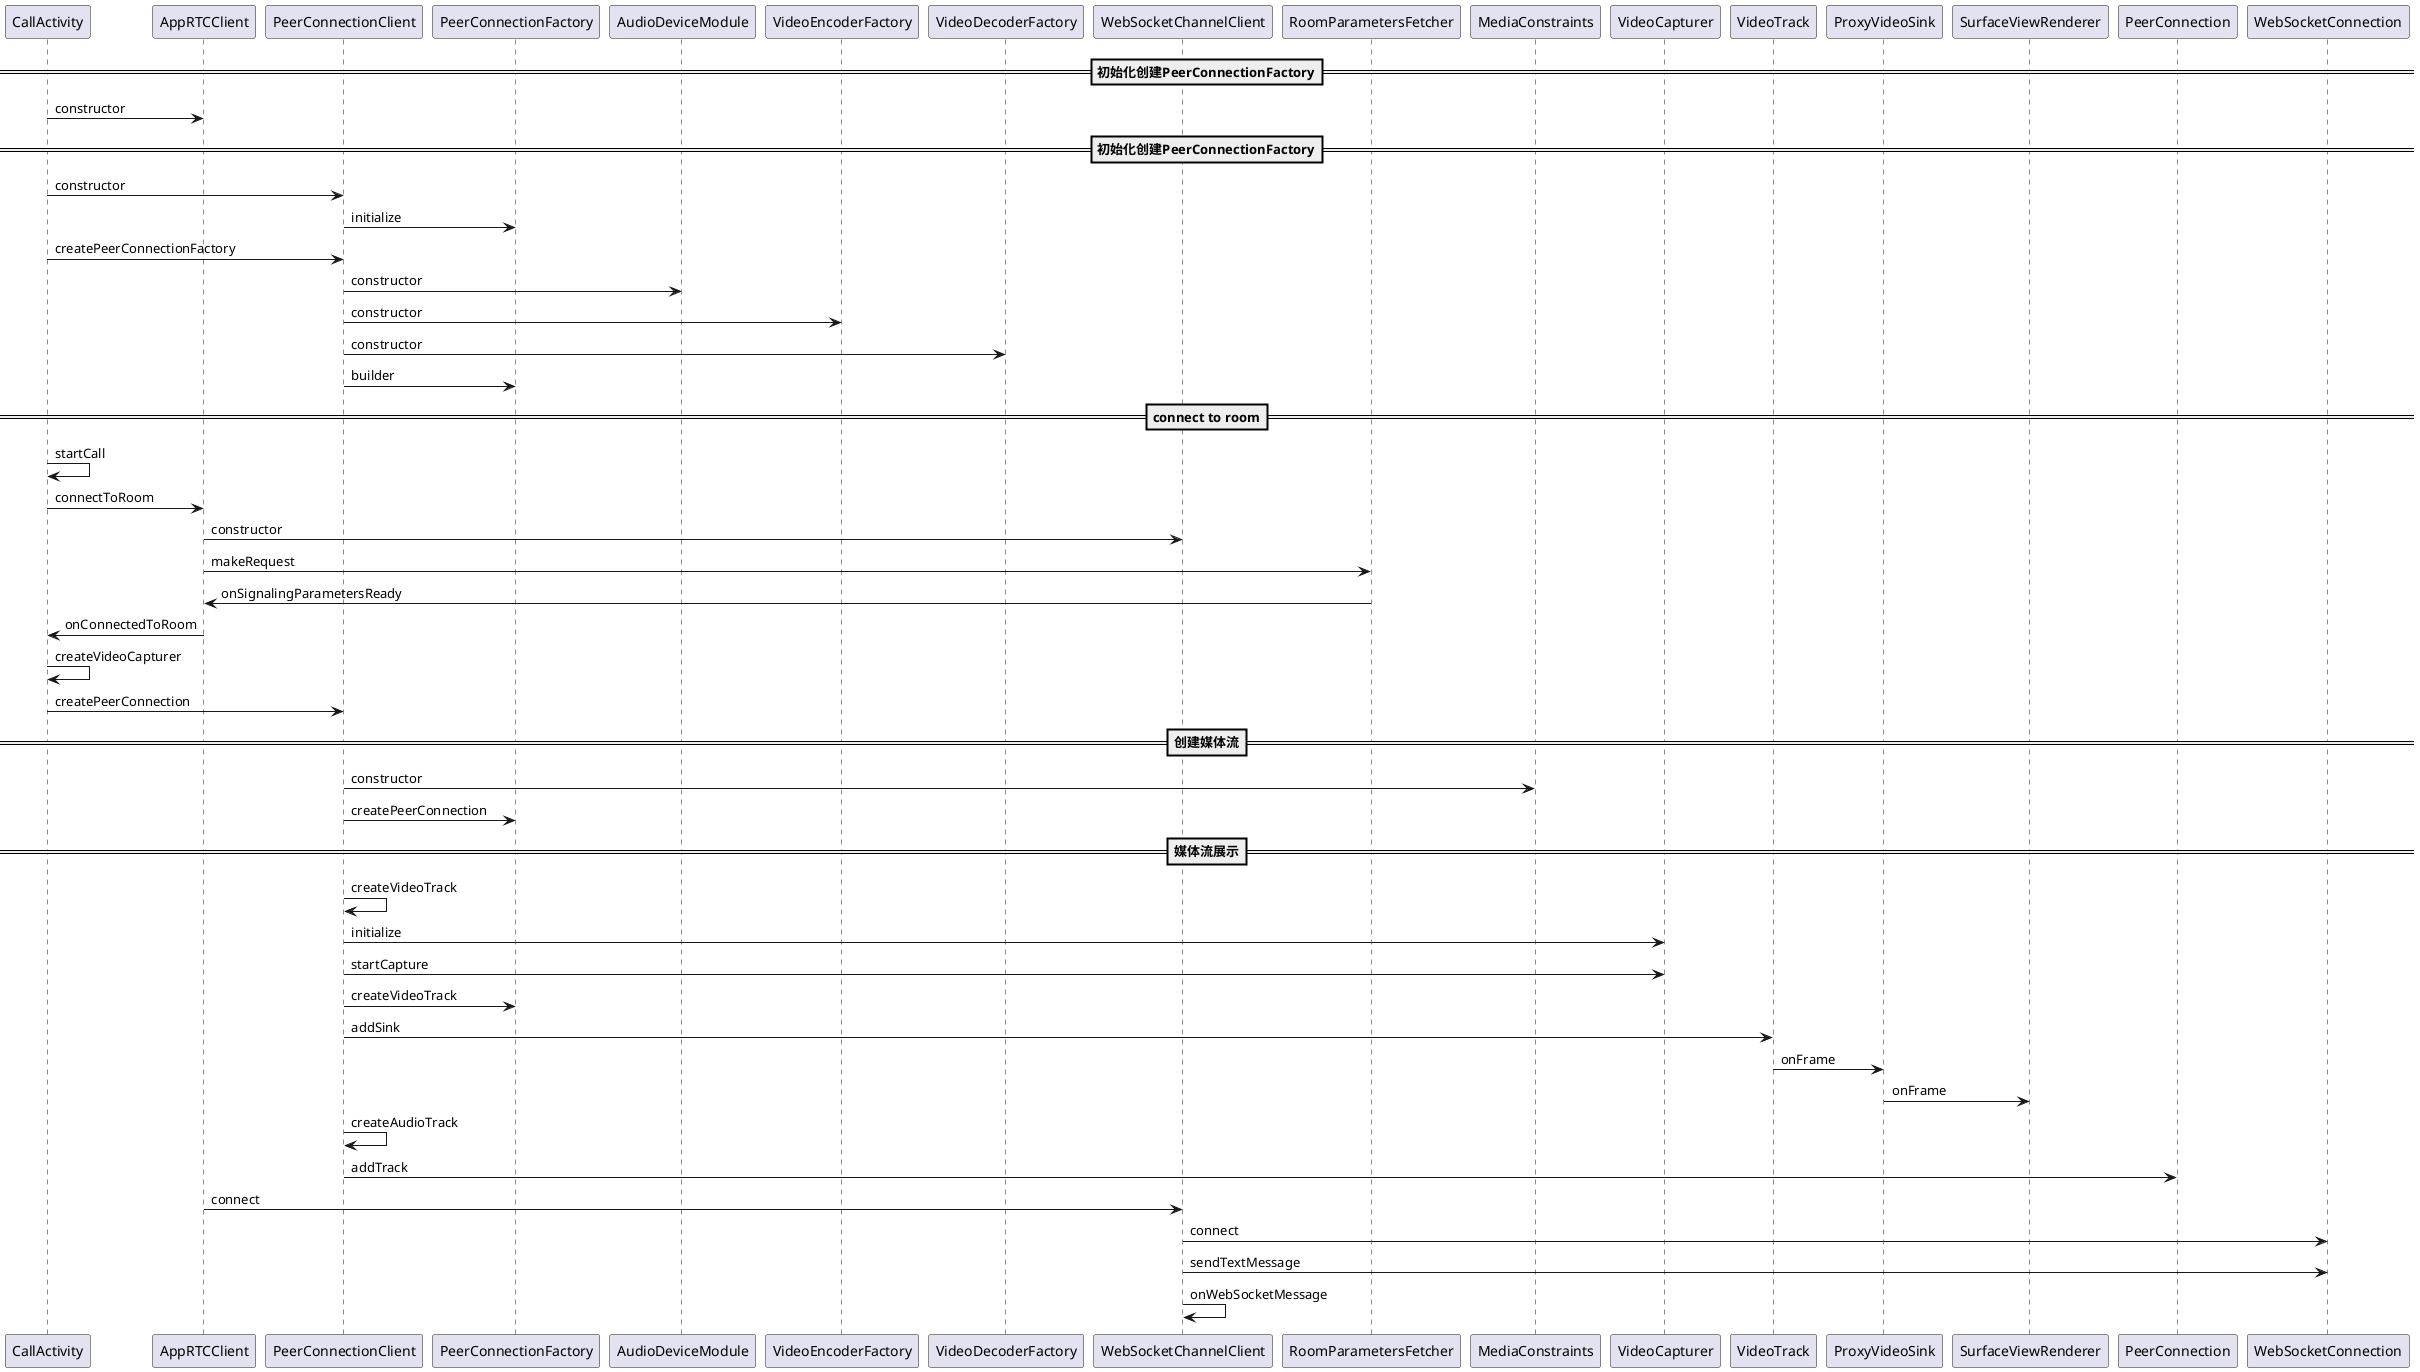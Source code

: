 @startuml apprtcmobile_seq

==初始化创建PeerConnectionFactory==

CallActivity -> AppRTCClient : constructor

==初始化创建PeerConnectionFactory==

CallActivity -> PeerConnectionClient : constructor
PeerConnectionClient -> PeerConnectionFactory : initialize
CallActivity -> PeerConnectionClient : createPeerConnectionFactory
PeerConnectionClient -> AudioDeviceModule : constructor
PeerConnectionClient -> VideoEncoderFactory : constructor
PeerConnectionClient -> VideoDecoderFactory : constructor
PeerConnectionClient -> PeerConnectionFactory : builder

==connect to room==

CallActivity -> CallActivity : startCall
CallActivity -> AppRTCClient : connectToRoom
AppRTCClient -> WebSocketChannelClient : constructor
AppRTCClient -> RoomParametersFetcher : makeRequest
RoomParametersFetcher -> AppRTCClient : onSignalingParametersReady
AppRTCClient -> CallActivity : onConnectedToRoom
CallActivity -> CallActivity : createVideoCapturer
CallActivity -> PeerConnectionClient : createPeerConnection

==创建媒体流==

PeerConnectionClient -> MediaConstraints : constructor
PeerConnectionClient -> PeerConnectionFactory : createPeerConnection

==媒体流展示==

PeerConnectionClient -> PeerConnectionClient : createVideoTrack
PeerConnectionClient -> VideoCapturer : initialize
PeerConnectionClient -> VideoCapturer : startCapture
PeerConnectionClient -> PeerConnectionFactory : createVideoTrack
PeerConnectionClient -> VideoTrack : addSink
VideoTrack -> ProxyVideoSink : onFrame
ProxyVideoSink -> SurfaceViewRenderer : onFrame
PeerConnectionClient -> PeerConnectionClient : createAudioTrack
PeerConnectionClient -> PeerConnection : addTrack

AppRTCClient -> WebSocketChannelClient : connect
WebSocketChannelClient -> WebSocketConnection : connect
WebSocketChannelClient -> WebSocketConnection : sendTextMessage
WebSocketChannelClient -> WebSocketChannelClient : onWebSocketMessage

@enduml